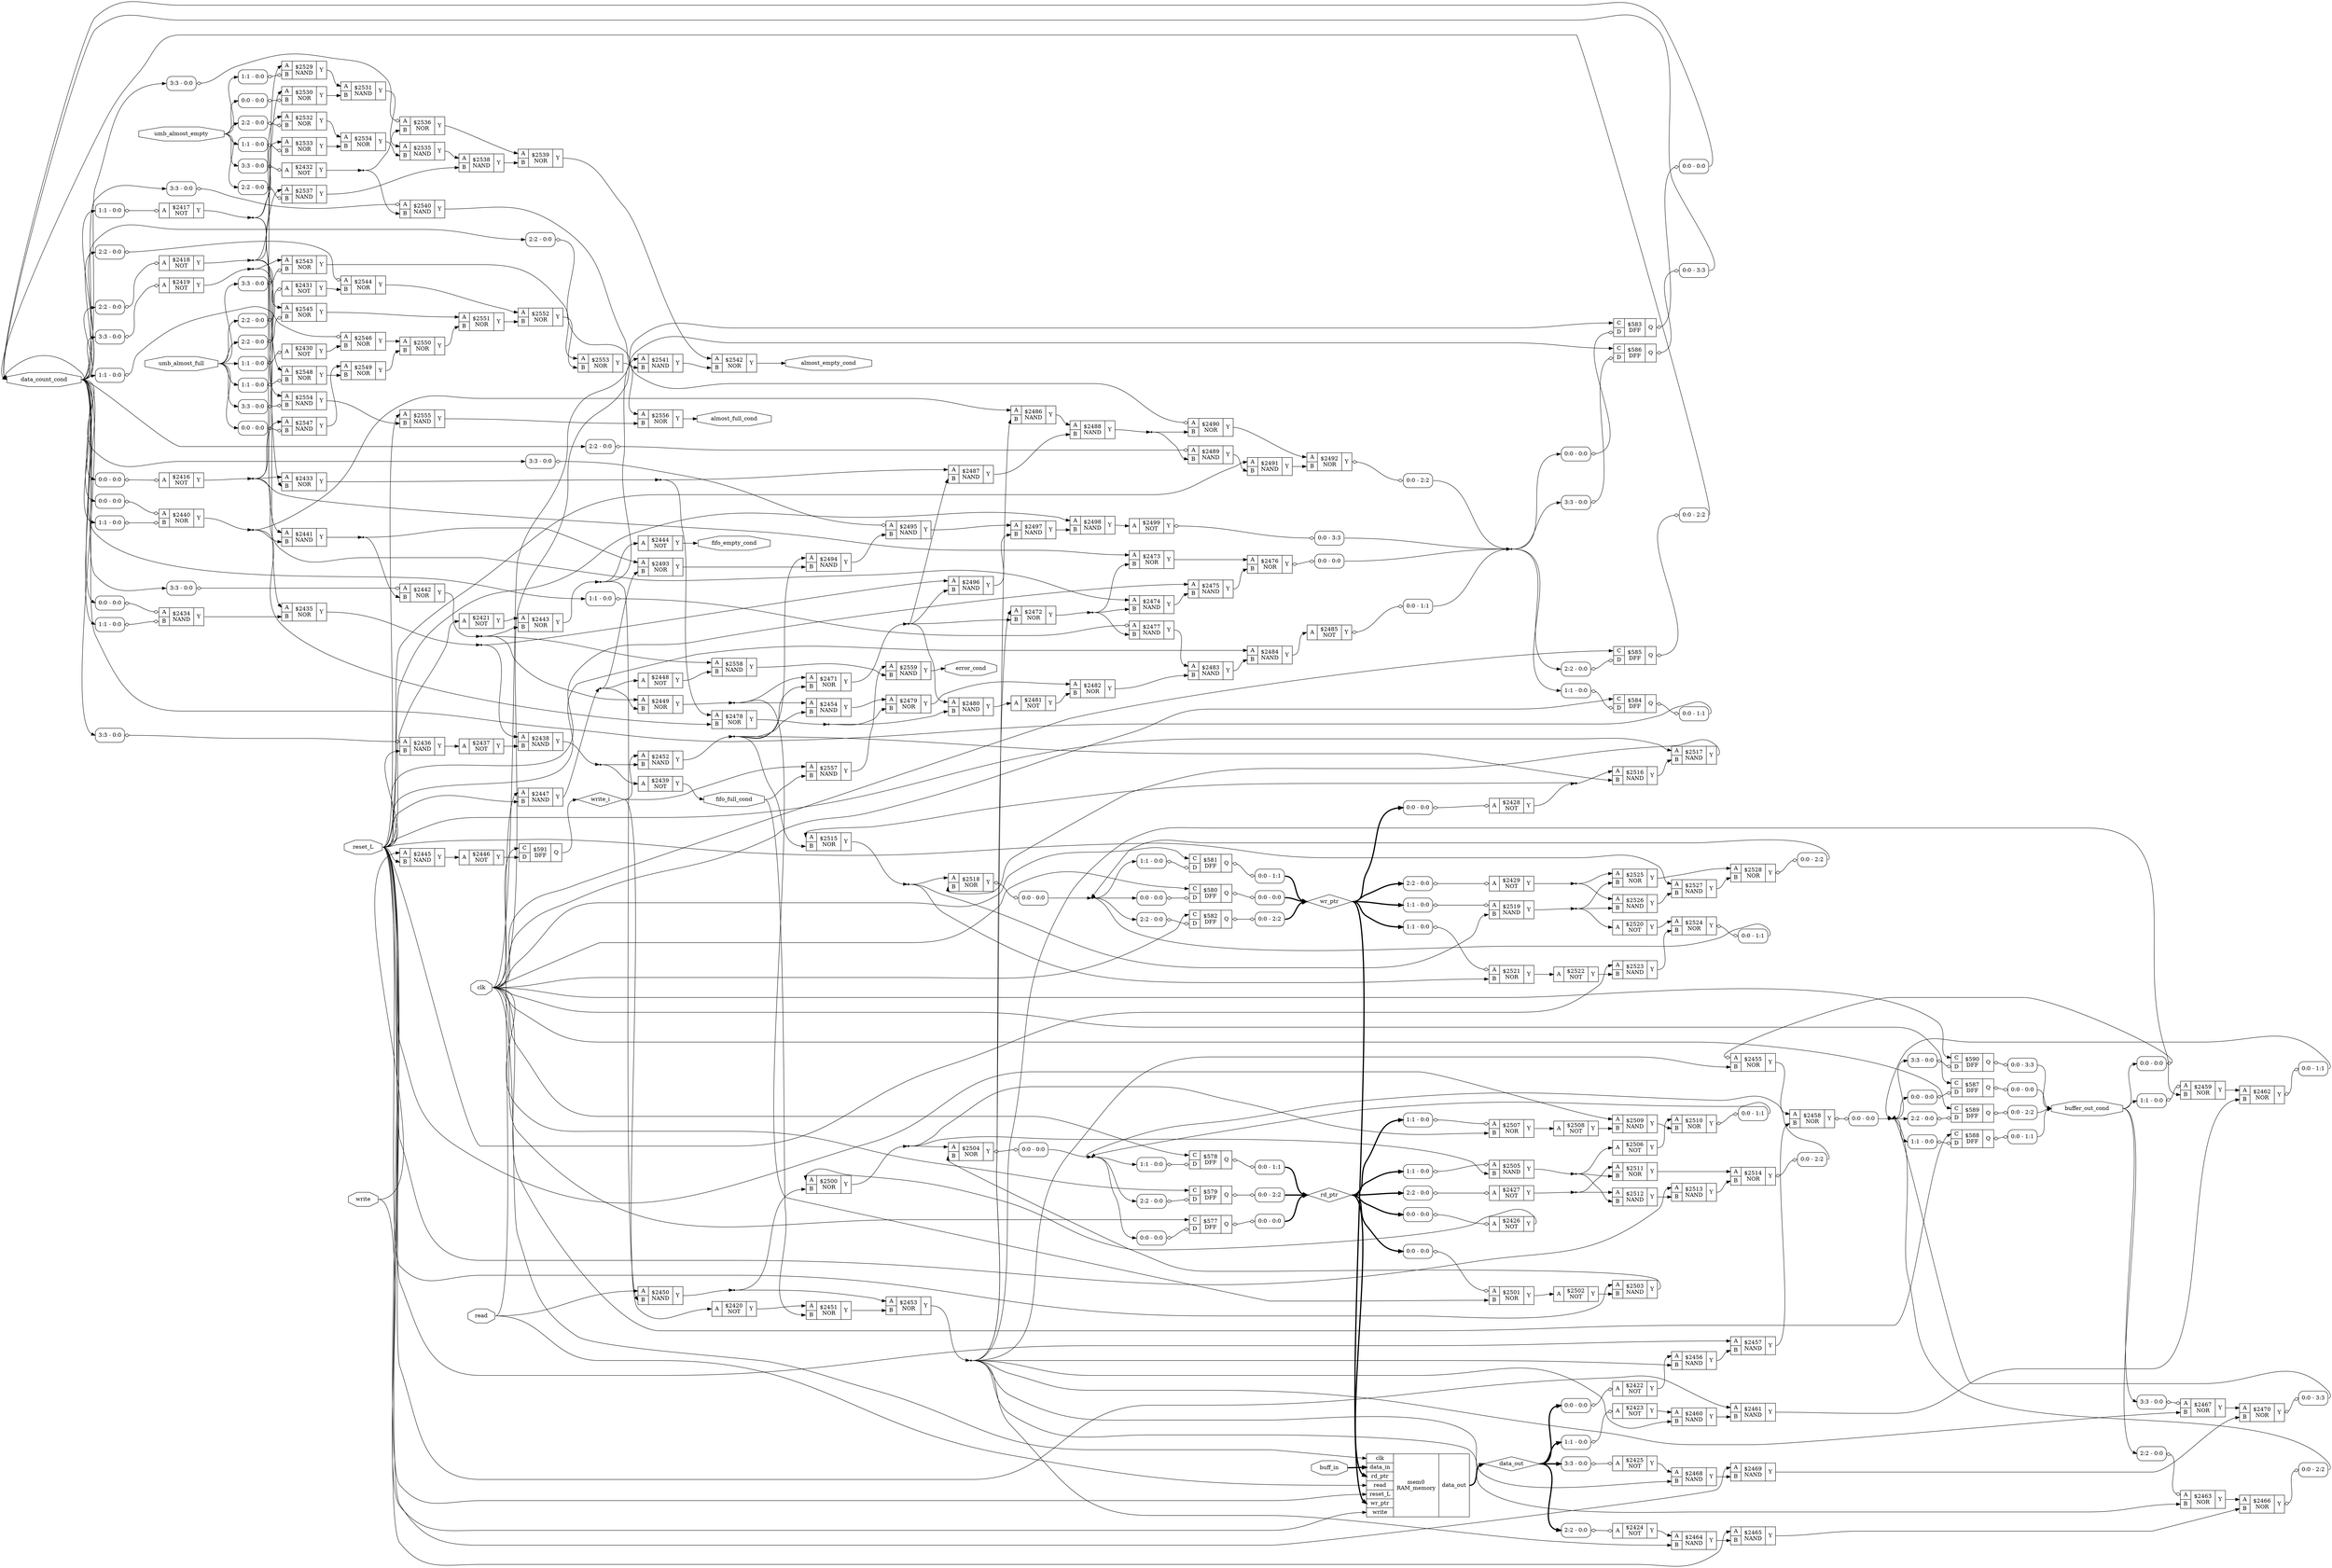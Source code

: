 digraph "fifo" {
rankdir="LR";
remincross=true;
n130 [ shape=octagon, label="almost_empty_cond", color="black", fontcolor="black" ];
n131 [ shape=octagon, label="almost_full_cond", color="black", fontcolor="black" ];
n132 [ shape=octagon, label="buff_in", color="black", fontcolor="black" ];
n133 [ shape=octagon, label="buffer_out_cond", color="black", fontcolor="black" ];
n134 [ shape=octagon, label="clk", color="black", fontcolor="black" ];
n135 [ shape=octagon, label="data_count_cond", color="black", fontcolor="black" ];
n136 [ shape=diamond, label="data_out", color="black", fontcolor="black" ];
n137 [ shape=octagon, label="error_cond", color="black", fontcolor="black" ];
n138 [ shape=octagon, label="fifo_empty_cond", color="black", fontcolor="black" ];
n139 [ shape=octagon, label="fifo_full_cond", color="black", fontcolor="black" ];
n140 [ shape=diamond, label="rd_ptr", color="black", fontcolor="black" ];
n141 [ shape=octagon, label="read", color="black", fontcolor="black" ];
n142 [ shape=octagon, label="reset_L", color="black", fontcolor="black" ];
n143 [ shape=octagon, label="umb_almost_empty", color="black", fontcolor="black" ];
n144 [ shape=octagon, label="umb_almost_full", color="black", fontcolor="black" ];
n145 [ shape=diamond, label="wr_ptr", color="black", fontcolor="black" ];
n146 [ shape=octagon, label="write", color="black", fontcolor="black" ];
n147 [ shape=diamond, label="write_i", color="black", fontcolor="black" ];
c150 [ shape=record, label="{{<p148> A}|$2416\nNOT|{<p149> Y}}" ];
x0 [ shape=record, style=rounded, label="<s0> 0:0 - 0:0 " ];
x0:e -> c150:p148:w [arrowhead=odiamond, arrowtail=odiamond, dir=both, color="black", label=""];
c151 [ shape=record, label="{{<p148> A}|$2417\nNOT|{<p149> Y}}" ];
x1 [ shape=record, style=rounded, label="<s0> 1:1 - 0:0 " ];
x1:e -> c151:p148:w [arrowhead=odiamond, arrowtail=odiamond, dir=both, color="black", label=""];
c152 [ shape=record, label="{{<p148> A}|$2418\nNOT|{<p149> Y}}" ];
x2 [ shape=record, style=rounded, label="<s0> 2:2 - 0:0 " ];
x2:e -> c152:p148:w [arrowhead=odiamond, arrowtail=odiamond, dir=both, color="black", label=""];
c153 [ shape=record, label="{{<p148> A}|$2419\nNOT|{<p149> Y}}" ];
x3 [ shape=record, style=rounded, label="<s0> 3:3 - 0:0 " ];
x3:e -> c153:p148:w [arrowhead=odiamond, arrowtail=odiamond, dir=both, color="black", label=""];
c154 [ shape=record, label="{{<p148> A}|$2420\nNOT|{<p149> Y}}" ];
c155 [ shape=record, label="{{<p148> A}|$2421\nNOT|{<p149> Y}}" ];
c156 [ shape=record, label="{{<p148> A}|$2422\nNOT|{<p149> Y}}" ];
x4 [ shape=record, style=rounded, label="<s0> 0:0 - 0:0 " ];
x4:e -> c156:p148:w [arrowhead=odiamond, arrowtail=odiamond, dir=both, color="black", label=""];
c157 [ shape=record, label="{{<p148> A}|$2423\nNOT|{<p149> Y}}" ];
x5 [ shape=record, style=rounded, label="<s0> 1:1 - 0:0 " ];
x5:e -> c157:p148:w [arrowhead=odiamond, arrowtail=odiamond, dir=both, color="black", label=""];
c158 [ shape=record, label="{{<p148> A}|$2424\nNOT|{<p149> Y}}" ];
x6 [ shape=record, style=rounded, label="<s0> 2:2 - 0:0 " ];
x6:e -> c158:p148:w [arrowhead=odiamond, arrowtail=odiamond, dir=both, color="black", label=""];
c159 [ shape=record, label="{{<p148> A}|$2425\nNOT|{<p149> Y}}" ];
x7 [ shape=record, style=rounded, label="<s0> 3:3 - 0:0 " ];
x7:e -> c159:p148:w [arrowhead=odiamond, arrowtail=odiamond, dir=both, color="black", label=""];
c160 [ shape=record, label="{{<p148> A}|$2426\nNOT|{<p149> Y}}" ];
x8 [ shape=record, style=rounded, label="<s0> 0:0 - 0:0 " ];
x8:e -> c160:p148:w [arrowhead=odiamond, arrowtail=odiamond, dir=both, color="black", label=""];
c161 [ shape=record, label="{{<p148> A}|$2427\nNOT|{<p149> Y}}" ];
x9 [ shape=record, style=rounded, label="<s0> 2:2 - 0:0 " ];
x9:e -> c161:p148:w [arrowhead=odiamond, arrowtail=odiamond, dir=both, color="black", label=""];
c162 [ shape=record, label="{{<p148> A}|$2428\nNOT|{<p149> Y}}" ];
x10 [ shape=record, style=rounded, label="<s0> 0:0 - 0:0 " ];
x10:e -> c162:p148:w [arrowhead=odiamond, arrowtail=odiamond, dir=both, color="black", label=""];
c163 [ shape=record, label="{{<p148> A}|$2429\nNOT|{<p149> Y}}" ];
x11 [ shape=record, style=rounded, label="<s0> 2:2 - 0:0 " ];
x11:e -> c163:p148:w [arrowhead=odiamond, arrowtail=odiamond, dir=both, color="black", label=""];
c164 [ shape=record, label="{{<p148> A}|$2430\nNOT|{<p149> Y}}" ];
x12 [ shape=record, style=rounded, label="<s0> 1:1 - 0:0 " ];
x12:e -> c164:p148:w [arrowhead=odiamond, arrowtail=odiamond, dir=both, color="black", label=""];
c165 [ shape=record, label="{{<p148> A}|$2431\nNOT|{<p149> Y}}" ];
x13 [ shape=record, style=rounded, label="<s0> 2:2 - 0:0 " ];
x13:e -> c165:p148:w [arrowhead=odiamond, arrowtail=odiamond, dir=both, color="black", label=""];
c166 [ shape=record, label="{{<p148> A}|$2432\nNOT|{<p149> Y}}" ];
x14 [ shape=record, style=rounded, label="<s0> 3:3 - 0:0 " ];
x14:e -> c166:p148:w [arrowhead=odiamond, arrowtail=odiamond, dir=both, color="black", label=""];
c168 [ shape=record, label="{{<p148> A|<p167> B}|$2433\nNOR|{<p149> Y}}" ];
c169 [ shape=record, label="{{<p148> A|<p167> B}|$2434\nNAND|{<p149> Y}}" ];
x15 [ shape=record, style=rounded, label="<s0> 0:0 - 0:0 " ];
x15:e -> c169:p148:w [arrowhead=odiamond, arrowtail=odiamond, dir=both, color="black", label=""];
x16 [ shape=record, style=rounded, label="<s0> 1:1 - 0:0 " ];
x16:e -> c169:p167:w [arrowhead=odiamond, arrowtail=odiamond, dir=both, color="black", label=""];
c170 [ shape=record, label="{{<p148> A|<p167> B}|$2435\nNOR|{<p149> Y}}" ];
c171 [ shape=record, label="{{<p148> A|<p167> B}|$2436\nNAND|{<p149> Y}}" ];
x17 [ shape=record, style=rounded, label="<s0> 3:3 - 0:0 " ];
x17:e -> c171:p148:w [arrowhead=odiamond, arrowtail=odiamond, dir=both, color="black", label=""];
c172 [ shape=record, label="{{<p148> A}|$2437\nNOT|{<p149> Y}}" ];
c173 [ shape=record, label="{{<p148> A|<p167> B}|$2438\nNAND|{<p149> Y}}" ];
c174 [ shape=record, label="{{<p148> A}|$2439\nNOT|{<p149> Y}}" ];
c175 [ shape=record, label="{{<p148> A|<p167> B}|$2440\nNOR|{<p149> Y}}" ];
x18 [ shape=record, style=rounded, label="<s0> 0:0 - 0:0 " ];
x18:e -> c175:p148:w [arrowhead=odiamond, arrowtail=odiamond, dir=both, color="black", label=""];
x19 [ shape=record, style=rounded, label="<s0> 1:1 - 0:0 " ];
x19:e -> c175:p167:w [arrowhead=odiamond, arrowtail=odiamond, dir=both, color="black", label=""];
c176 [ shape=record, label="{{<p148> A|<p167> B}|$2441\nNAND|{<p149> Y}}" ];
c177 [ shape=record, label="{{<p148> A|<p167> B}|$2442\nNOR|{<p149> Y}}" ];
x20 [ shape=record, style=rounded, label="<s0> 3:3 - 0:0 " ];
x20:e -> c177:p148:w [arrowhead=odiamond, arrowtail=odiamond, dir=both, color="black", label=""];
c178 [ shape=record, label="{{<p148> A|<p167> B}|$2443\nNOR|{<p149> Y}}" ];
c179 [ shape=record, label="{{<p148> A}|$2444\nNOT|{<p149> Y}}" ];
c180 [ shape=record, label="{{<p148> A|<p167> B}|$2445\nNAND|{<p149> Y}}" ];
c181 [ shape=record, label="{{<p148> A}|$2446\nNOT|{<p149> Y}}" ];
c182 [ shape=record, label="{{<p148> A|<p167> B}|$2447\nNAND|{<p149> Y}}" ];
c183 [ shape=record, label="{{<p148> A}|$2448\nNOT|{<p149> Y}}" ];
c184 [ shape=record, label="{{<p148> A|<p167> B}|$2449\nNOR|{<p149> Y}}" ];
c185 [ shape=record, label="{{<p148> A|<p167> B}|$2450\nNAND|{<p149> Y}}" ];
c186 [ shape=record, label="{{<p148> A|<p167> B}|$2451\nNOR|{<p149> Y}}" ];
c187 [ shape=record, label="{{<p148> A|<p167> B}|$2452\nNAND|{<p149> Y}}" ];
c188 [ shape=record, label="{{<p148> A|<p167> B}|$2453\nNOR|{<p149> Y}}" ];
c189 [ shape=record, label="{{<p148> A|<p167> B}|$2454\nNAND|{<p149> Y}}" ];
c190 [ shape=record, label="{{<p148> A|<p167> B}|$2455\nNOR|{<p149> Y}}" ];
x21 [ shape=record, style=rounded, label="<s0> 0:0 - 0:0 " ];
x21:e -> c190:p148:w [arrowhead=odiamond, arrowtail=odiamond, dir=both, color="black", label=""];
c191 [ shape=record, label="{{<p148> A|<p167> B}|$2456\nNAND|{<p149> Y}}" ];
c192 [ shape=record, label="{{<p148> A|<p167> B}|$2457\nNAND|{<p149> Y}}" ];
c193 [ shape=record, label="{{<p148> A|<p167> B}|$2458\nNOR|{<p149> Y}}" ];
x22 [ shape=record, style=rounded, label="<s0> 0:0 - 0:0 " ];
c193:p149:e -> x22:w [arrowhead=odiamond, arrowtail=odiamond, dir=both, color="black", label=""];
c194 [ shape=record, label="{{<p148> A|<p167> B}|$2459\nNOR|{<p149> Y}}" ];
x23 [ shape=record, style=rounded, label="<s0> 1:1 - 0:0 " ];
x23:e -> c194:p148:w [arrowhead=odiamond, arrowtail=odiamond, dir=both, color="black", label=""];
c195 [ shape=record, label="{{<p148> A|<p167> B}|$2460\nNAND|{<p149> Y}}" ];
c196 [ shape=record, label="{{<p148> A|<p167> B}|$2461\nNAND|{<p149> Y}}" ];
c197 [ shape=record, label="{{<p148> A|<p167> B}|$2462\nNOR|{<p149> Y}}" ];
x24 [ shape=record, style=rounded, label="<s0> 0:0 - 1:1 " ];
c197:p149:e -> x24:w [arrowhead=odiamond, arrowtail=odiamond, dir=both, color="black", label=""];
c198 [ shape=record, label="{{<p148> A|<p167> B}|$2463\nNOR|{<p149> Y}}" ];
x25 [ shape=record, style=rounded, label="<s0> 2:2 - 0:0 " ];
x25:e -> c198:p148:w [arrowhead=odiamond, arrowtail=odiamond, dir=both, color="black", label=""];
c199 [ shape=record, label="{{<p148> A|<p167> B}|$2464\nNAND|{<p149> Y}}" ];
c200 [ shape=record, label="{{<p148> A|<p167> B}|$2465\nNAND|{<p149> Y}}" ];
c201 [ shape=record, label="{{<p148> A|<p167> B}|$2466\nNOR|{<p149> Y}}" ];
x26 [ shape=record, style=rounded, label="<s0> 0:0 - 2:2 " ];
c201:p149:e -> x26:w [arrowhead=odiamond, arrowtail=odiamond, dir=both, color="black", label=""];
c202 [ shape=record, label="{{<p148> A|<p167> B}|$2467\nNOR|{<p149> Y}}" ];
x27 [ shape=record, style=rounded, label="<s0> 3:3 - 0:0 " ];
x27:e -> c202:p148:w [arrowhead=odiamond, arrowtail=odiamond, dir=both, color="black", label=""];
c203 [ shape=record, label="{{<p148> A|<p167> B}|$2468\nNAND|{<p149> Y}}" ];
c204 [ shape=record, label="{{<p148> A|<p167> B}|$2469\nNAND|{<p149> Y}}" ];
c205 [ shape=record, label="{{<p148> A|<p167> B}|$2470\nNOR|{<p149> Y}}" ];
x28 [ shape=record, style=rounded, label="<s0> 0:0 - 3:3 " ];
c205:p149:e -> x28:w [arrowhead=odiamond, arrowtail=odiamond, dir=both, color="black", label=""];
c206 [ shape=record, label="{{<p148> A|<p167> B}|$2471\nNOR|{<p149> Y}}" ];
c207 [ shape=record, label="{{<p148> A|<p167> B}|$2472\nNOR|{<p149> Y}}" ];
c208 [ shape=record, label="{{<p148> A|<p167> B}|$2473\nNOR|{<p149> Y}}" ];
c209 [ shape=record, label="{{<p148> A|<p167> B}|$2474\nNAND|{<p149> Y}}" ];
c210 [ shape=record, label="{{<p148> A|<p167> B}|$2475\nNAND|{<p149> Y}}" ];
c211 [ shape=record, label="{{<p148> A|<p167> B}|$2476\nNOR|{<p149> Y}}" ];
x29 [ shape=record, style=rounded, label="<s0> 0:0 - 0:0 " ];
c211:p149:e -> x29:w [arrowhead=odiamond, arrowtail=odiamond, dir=both, color="black", label=""];
c212 [ shape=record, label="{{<p148> A|<p167> B}|$2477\nNAND|{<p149> Y}}" ];
x30 [ shape=record, style=rounded, label="<s0> 1:1 - 0:0 " ];
x30:e -> c212:p148:w [arrowhead=odiamond, arrowtail=odiamond, dir=both, color="black", label=""];
c213 [ shape=record, label="{{<p148> A|<p167> B}|$2478\nNOR|{<p149> Y}}" ];
c214 [ shape=record, label="{{<p148> A|<p167> B}|$2479\nNOR|{<p149> Y}}" ];
c215 [ shape=record, label="{{<p148> A|<p167> B}|$2480\nNAND|{<p149> Y}}" ];
c216 [ shape=record, label="{{<p148> A}|$2481\nNOT|{<p149> Y}}" ];
c217 [ shape=record, label="{{<p148> A|<p167> B}|$2482\nNOR|{<p149> Y}}" ];
c218 [ shape=record, label="{{<p148> A|<p167> B}|$2483\nNAND|{<p149> Y}}" ];
c219 [ shape=record, label="{{<p148> A|<p167> B}|$2484\nNAND|{<p149> Y}}" ];
c220 [ shape=record, label="{{<p148> A}|$2485\nNOT|{<p149> Y}}" ];
x31 [ shape=record, style=rounded, label="<s0> 0:0 - 1:1 " ];
c220:p149:e -> x31:w [arrowhead=odiamond, arrowtail=odiamond, dir=both, color="black", label=""];
c221 [ shape=record, label="{{<p148> A|<p167> B}|$2486\nNAND|{<p149> Y}}" ];
c222 [ shape=record, label="{{<p148> A|<p167> B}|$2487\nNAND|{<p149> Y}}" ];
c223 [ shape=record, label="{{<p148> A|<p167> B}|$2488\nNAND|{<p149> Y}}" ];
c224 [ shape=record, label="{{<p148> A|<p167> B}|$2489\nNAND|{<p149> Y}}" ];
x32 [ shape=record, style=rounded, label="<s0> 2:2 - 0:0 " ];
x32:e -> c224:p148:w [arrowhead=odiamond, arrowtail=odiamond, dir=both, color="black", label=""];
c225 [ shape=record, label="{{<p148> A|<p167> B}|$2490\nNOR|{<p149> Y}}" ];
x33 [ shape=record, style=rounded, label="<s0> 2:2 - 0:0 " ];
x33:e -> c225:p148:w [arrowhead=odiamond, arrowtail=odiamond, dir=both, color="black", label=""];
c226 [ shape=record, label="{{<p148> A|<p167> B}|$2491\nNAND|{<p149> Y}}" ];
c227 [ shape=record, label="{{<p148> A|<p167> B}|$2492\nNOR|{<p149> Y}}" ];
x34 [ shape=record, style=rounded, label="<s0> 0:0 - 2:2 " ];
c227:p149:e -> x34:w [arrowhead=odiamond, arrowtail=odiamond, dir=both, color="black", label=""];
c228 [ shape=record, label="{{<p148> A|<p167> B}|$2493\nNOR|{<p149> Y}}" ];
c229 [ shape=record, label="{{<p148> A|<p167> B}|$2494\nNAND|{<p149> Y}}" ];
c230 [ shape=record, label="{{<p148> A|<p167> B}|$2495\nNAND|{<p149> Y}}" ];
x35 [ shape=record, style=rounded, label="<s0> 3:3 - 0:0 " ];
x35:e -> c230:p148:w [arrowhead=odiamond, arrowtail=odiamond, dir=both, color="black", label=""];
c231 [ shape=record, label="{{<p148> A|<p167> B}|$2496\nNAND|{<p149> Y}}" ];
c232 [ shape=record, label="{{<p148> A|<p167> B}|$2497\nNAND|{<p149> Y}}" ];
c233 [ shape=record, label="{{<p148> A|<p167> B}|$2498\nNAND|{<p149> Y}}" ];
c234 [ shape=record, label="{{<p148> A}|$2499\nNOT|{<p149> Y}}" ];
x36 [ shape=record, style=rounded, label="<s0> 0:0 - 3:3 " ];
c234:p149:e -> x36:w [arrowhead=odiamond, arrowtail=odiamond, dir=both, color="black", label=""];
c235 [ shape=record, label="{{<p148> A|<p167> B}|$2500\nNOR|{<p149> Y}}" ];
c236 [ shape=record, label="{{<p148> A|<p167> B}|$2501\nNOR|{<p149> Y}}" ];
x37 [ shape=record, style=rounded, label="<s0> 0:0 - 0:0 " ];
x37:e -> c236:p148:w [arrowhead=odiamond, arrowtail=odiamond, dir=both, color="black", label=""];
c237 [ shape=record, label="{{<p148> A}|$2502\nNOT|{<p149> Y}}" ];
c238 [ shape=record, label="{{<p148> A|<p167> B}|$2503\nNAND|{<p149> Y}}" ];
c239 [ shape=record, label="{{<p148> A|<p167> B}|$2504\nNOR|{<p149> Y}}" ];
x38 [ shape=record, style=rounded, label="<s0> 0:0 - 0:0 " ];
c239:p149:e -> x38:w [arrowhead=odiamond, arrowtail=odiamond, dir=both, color="black", label=""];
c240 [ shape=record, label="{{<p148> A|<p167> B}|$2505\nNAND|{<p149> Y}}" ];
x39 [ shape=record, style=rounded, label="<s0> 1:1 - 0:0 " ];
x39:e -> c240:p148:w [arrowhead=odiamond, arrowtail=odiamond, dir=both, color="black", label=""];
c241 [ shape=record, label="{{<p148> A}|$2506\nNOT|{<p149> Y}}" ];
c242 [ shape=record, label="{{<p148> A|<p167> B}|$2507\nNOR|{<p149> Y}}" ];
x40 [ shape=record, style=rounded, label="<s0> 1:1 - 0:0 " ];
x40:e -> c242:p148:w [arrowhead=odiamond, arrowtail=odiamond, dir=both, color="black", label=""];
c243 [ shape=record, label="{{<p148> A}|$2508\nNOT|{<p149> Y}}" ];
c244 [ shape=record, label="{{<p148> A|<p167> B}|$2509\nNAND|{<p149> Y}}" ];
c245 [ shape=record, label="{{<p148> A|<p167> B}|$2510\nNOR|{<p149> Y}}" ];
x41 [ shape=record, style=rounded, label="<s0> 0:0 - 1:1 " ];
c245:p149:e -> x41:w [arrowhead=odiamond, arrowtail=odiamond, dir=both, color="black", label=""];
c246 [ shape=record, label="{{<p148> A|<p167> B}|$2511\nNOR|{<p149> Y}}" ];
c247 [ shape=record, label="{{<p148> A|<p167> B}|$2512\nNAND|{<p149> Y}}" ];
c248 [ shape=record, label="{{<p148> A|<p167> B}|$2513\nNAND|{<p149> Y}}" ];
c249 [ shape=record, label="{{<p148> A|<p167> B}|$2514\nNOR|{<p149> Y}}" ];
x42 [ shape=record, style=rounded, label="<s0> 0:0 - 2:2 " ];
c249:p149:e -> x42:w [arrowhead=odiamond, arrowtail=odiamond, dir=both, color="black", label=""];
c250 [ shape=record, label="{{<p148> A|<p167> B}|$2515\nNOR|{<p149> Y}}" ];
c251 [ shape=record, label="{{<p148> A|<p167> B}|$2516\nNAND|{<p149> Y}}" ];
c252 [ shape=record, label="{{<p148> A|<p167> B}|$2517\nNAND|{<p149> Y}}" ];
c253 [ shape=record, label="{{<p148> A|<p167> B}|$2518\nNOR|{<p149> Y}}" ];
x43 [ shape=record, style=rounded, label="<s0> 0:0 - 0:0 " ];
c253:p149:e -> x43:w [arrowhead=odiamond, arrowtail=odiamond, dir=both, color="black", label=""];
c254 [ shape=record, label="{{<p148> A|<p167> B}|$2519\nNAND|{<p149> Y}}" ];
x44 [ shape=record, style=rounded, label="<s0> 1:1 - 0:0 " ];
x44:e -> c254:p148:w [arrowhead=odiamond, arrowtail=odiamond, dir=both, color="black", label=""];
c255 [ shape=record, label="{{<p148> A}|$2520\nNOT|{<p149> Y}}" ];
c256 [ shape=record, label="{{<p148> A|<p167> B}|$2521\nNOR|{<p149> Y}}" ];
x45 [ shape=record, style=rounded, label="<s0> 1:1 - 0:0 " ];
x45:e -> c256:p148:w [arrowhead=odiamond, arrowtail=odiamond, dir=both, color="black", label=""];
c257 [ shape=record, label="{{<p148> A}|$2522\nNOT|{<p149> Y}}" ];
c258 [ shape=record, label="{{<p148> A|<p167> B}|$2523\nNAND|{<p149> Y}}" ];
c259 [ shape=record, label="{{<p148> A|<p167> B}|$2524\nNOR|{<p149> Y}}" ];
x46 [ shape=record, style=rounded, label="<s0> 0:0 - 1:1 " ];
c259:p149:e -> x46:w [arrowhead=odiamond, arrowtail=odiamond, dir=both, color="black", label=""];
c260 [ shape=record, label="{{<p148> A|<p167> B}|$2525\nNOR|{<p149> Y}}" ];
c261 [ shape=record, label="{{<p148> A|<p167> B}|$2526\nNAND|{<p149> Y}}" ];
c262 [ shape=record, label="{{<p148> A|<p167> B}|$2527\nNAND|{<p149> Y}}" ];
c263 [ shape=record, label="{{<p148> A|<p167> B}|$2528\nNOR|{<p149> Y}}" ];
x47 [ shape=record, style=rounded, label="<s0> 0:0 - 2:2 " ];
c263:p149:e -> x47:w [arrowhead=odiamond, arrowtail=odiamond, dir=both, color="black", label=""];
c264 [ shape=record, label="{{<p148> A|<p167> B}|$2529\nNAND|{<p149> Y}}" ];
x48 [ shape=record, style=rounded, label="<s0> 1:1 - 0:0 " ];
x48:e -> c264:p167:w [arrowhead=odiamond, arrowtail=odiamond, dir=both, color="black", label=""];
c265 [ shape=record, label="{{<p148> A|<p167> B}|$2530\nNOR|{<p149> Y}}" ];
x49 [ shape=record, style=rounded, label="<s0> 0:0 - 0:0 " ];
x49:e -> c265:p167:w [arrowhead=odiamond, arrowtail=odiamond, dir=both, color="black", label=""];
c266 [ shape=record, label="{{<p148> A|<p167> B}|$2531\nNAND|{<p149> Y}}" ];
c267 [ shape=record, label="{{<p148> A|<p167> B}|$2532\nNOR|{<p149> Y}}" ];
x50 [ shape=record, style=rounded, label="<s0> 2:2 - 0:0 " ];
x50:e -> c267:p167:w [arrowhead=odiamond, arrowtail=odiamond, dir=both, color="black", label=""];
c268 [ shape=record, label="{{<p148> A|<p167> B}|$2533\nNOR|{<p149> Y}}" ];
x51 [ shape=record, style=rounded, label="<s0> 1:1 - 0:0 " ];
x51:e -> c268:p167:w [arrowhead=odiamond, arrowtail=odiamond, dir=both, color="black", label=""];
c269 [ shape=record, label="{{<p148> A|<p167> B}|$2534\nNOR|{<p149> Y}}" ];
c270 [ shape=record, label="{{<p148> A|<p167> B}|$2535\nNAND|{<p149> Y}}" ];
c271 [ shape=record, label="{{<p148> A|<p167> B}|$2536\nNOR|{<p149> Y}}" ];
x52 [ shape=record, style=rounded, label="<s0> 3:3 - 0:0 " ];
x52:e -> c271:p148:w [arrowhead=odiamond, arrowtail=odiamond, dir=both, color="black", label=""];
c272 [ shape=record, label="{{<p148> A|<p167> B}|$2537\nNAND|{<p149> Y}}" ];
x53 [ shape=record, style=rounded, label="<s0> 2:2 - 0:0 " ];
x53:e -> c272:p167:w [arrowhead=odiamond, arrowtail=odiamond, dir=both, color="black", label=""];
c273 [ shape=record, label="{{<p148> A|<p167> B}|$2538\nNAND|{<p149> Y}}" ];
c274 [ shape=record, label="{{<p148> A|<p167> B}|$2539\nNOR|{<p149> Y}}" ];
c275 [ shape=record, label="{{<p148> A|<p167> B}|$2540\nNAND|{<p149> Y}}" ];
x54 [ shape=record, style=rounded, label="<s0> 3:3 - 0:0 " ];
x54:e -> c275:p148:w [arrowhead=odiamond, arrowtail=odiamond, dir=both, color="black", label=""];
c276 [ shape=record, label="{{<p148> A|<p167> B}|$2541\nNAND|{<p149> Y}}" ];
c277 [ shape=record, label="{{<p148> A|<p167> B}|$2542\nNOR|{<p149> Y}}" ];
c278 [ shape=record, label="{{<p148> A|<p167> B}|$2543\nNOR|{<p149> Y}}" ];
x55 [ shape=record, style=rounded, label="<s0> 3:3 - 0:0 " ];
x55:e -> c278:p167:w [arrowhead=odiamond, arrowtail=odiamond, dir=both, color="black", label=""];
c279 [ shape=record, label="{{<p148> A|<p167> B}|$2544\nNOR|{<p149> Y}}" ];
x56 [ shape=record, style=rounded, label="<s0> 2:2 - 0:0 " ];
x56:e -> c279:p148:w [arrowhead=odiamond, arrowtail=odiamond, dir=both, color="black", label=""];
c280 [ shape=record, label="{{<p148> A|<p167> B}|$2545\nNOR|{<p149> Y}}" ];
x57 [ shape=record, style=rounded, label="<s0> 2:2 - 0:0 " ];
x57:e -> c280:p167:w [arrowhead=odiamond, arrowtail=odiamond, dir=both, color="black", label=""];
c281 [ shape=record, label="{{<p148> A|<p167> B}|$2546\nNOR|{<p149> Y}}" ];
x58 [ shape=record, style=rounded, label="<s0> 1:1 - 0:0 " ];
x58:e -> c281:p148:w [arrowhead=odiamond, arrowtail=odiamond, dir=both, color="black", label=""];
c282 [ shape=record, label="{{<p148> A|<p167> B}|$2547\nNAND|{<p149> Y}}" ];
x59 [ shape=record, style=rounded, label="<s0> 0:0 - 0:0 " ];
x59:e -> c282:p167:w [arrowhead=odiamond, arrowtail=odiamond, dir=both, color="black", label=""];
c283 [ shape=record, label="{{<p148> A|<p167> B}|$2548\nNOR|{<p149> Y}}" ];
x60 [ shape=record, style=rounded, label="<s0> 1:1 - 0:0 " ];
x60:e -> c283:p167:w [arrowhead=odiamond, arrowtail=odiamond, dir=both, color="black", label=""];
c284 [ shape=record, label="{{<p148> A|<p167> B}|$2549\nNOR|{<p149> Y}}" ];
c285 [ shape=record, label="{{<p148> A|<p167> B}|$2550\nNOR|{<p149> Y}}" ];
c286 [ shape=record, label="{{<p148> A|<p167> B}|$2551\nNOR|{<p149> Y}}" ];
c287 [ shape=record, label="{{<p148> A|<p167> B}|$2552\nNOR|{<p149> Y}}" ];
c288 [ shape=record, label="{{<p148> A|<p167> B}|$2553\nNOR|{<p149> Y}}" ];
c289 [ shape=record, label="{{<p148> A|<p167> B}|$2554\nNAND|{<p149> Y}}" ];
x61 [ shape=record, style=rounded, label="<s0> 3:3 - 0:0 " ];
x61:e -> c289:p167:w [arrowhead=odiamond, arrowtail=odiamond, dir=both, color="black", label=""];
c290 [ shape=record, label="{{<p148> A|<p167> B}|$2555\nNAND|{<p149> Y}}" ];
c291 [ shape=record, label="{{<p148> A|<p167> B}|$2556\nNOR|{<p149> Y}}" ];
c292 [ shape=record, label="{{<p148> A|<p167> B}|$2557\nNAND|{<p149> Y}}" ];
c293 [ shape=record, label="{{<p148> A|<p167> B}|$2558\nNAND|{<p149> Y}}" ];
c294 [ shape=record, label="{{<p148> A|<p167> B}|$2559\nNAND|{<p149> Y}}" ];
c298 [ shape=record, label="{{<p295> C|<p296> D}|$577\nDFF|{<p297> Q}}" ];
x62 [ shape=record, style=rounded, label="<s0> 0:0 - 0:0 " ];
x62:e -> c298:p296:w [arrowhead=odiamond, arrowtail=odiamond, dir=both, color="black", label=""];
x63 [ shape=record, style=rounded, label="<s0> 0:0 - 0:0 " ];
c298:p297:e -> x63:w [arrowhead=odiamond, arrowtail=odiamond, dir=both, color="black", label=""];
c299 [ shape=record, label="{{<p295> C|<p296> D}|$578\nDFF|{<p297> Q}}" ];
x64 [ shape=record, style=rounded, label="<s0> 1:1 - 0:0 " ];
x64:e -> c299:p296:w [arrowhead=odiamond, arrowtail=odiamond, dir=both, color="black", label=""];
x65 [ shape=record, style=rounded, label="<s0> 0:0 - 1:1 " ];
c299:p297:e -> x65:w [arrowhead=odiamond, arrowtail=odiamond, dir=both, color="black", label=""];
c300 [ shape=record, label="{{<p295> C|<p296> D}|$579\nDFF|{<p297> Q}}" ];
x66 [ shape=record, style=rounded, label="<s0> 2:2 - 0:0 " ];
x66:e -> c300:p296:w [arrowhead=odiamond, arrowtail=odiamond, dir=both, color="black", label=""];
x67 [ shape=record, style=rounded, label="<s0> 0:0 - 2:2 " ];
c300:p297:e -> x67:w [arrowhead=odiamond, arrowtail=odiamond, dir=both, color="black", label=""];
c301 [ shape=record, label="{{<p295> C|<p296> D}|$580\nDFF|{<p297> Q}}" ];
x68 [ shape=record, style=rounded, label="<s0> 0:0 - 0:0 " ];
x68:e -> c301:p296:w [arrowhead=odiamond, arrowtail=odiamond, dir=both, color="black", label=""];
x69 [ shape=record, style=rounded, label="<s0> 0:0 - 0:0 " ];
c301:p297:e -> x69:w [arrowhead=odiamond, arrowtail=odiamond, dir=both, color="black", label=""];
c302 [ shape=record, label="{{<p295> C|<p296> D}|$581\nDFF|{<p297> Q}}" ];
x70 [ shape=record, style=rounded, label="<s0> 1:1 - 0:0 " ];
x70:e -> c302:p296:w [arrowhead=odiamond, arrowtail=odiamond, dir=both, color="black", label=""];
x71 [ shape=record, style=rounded, label="<s0> 0:0 - 1:1 " ];
c302:p297:e -> x71:w [arrowhead=odiamond, arrowtail=odiamond, dir=both, color="black", label=""];
c303 [ shape=record, label="{{<p295> C|<p296> D}|$582\nDFF|{<p297> Q}}" ];
x72 [ shape=record, style=rounded, label="<s0> 2:2 - 0:0 " ];
x72:e -> c303:p296:w [arrowhead=odiamond, arrowtail=odiamond, dir=both, color="black", label=""];
x73 [ shape=record, style=rounded, label="<s0> 0:0 - 2:2 " ];
c303:p297:e -> x73:w [arrowhead=odiamond, arrowtail=odiamond, dir=both, color="black", label=""];
c304 [ shape=record, label="{{<p295> C|<p296> D}|$583\nDFF|{<p297> Q}}" ];
x74 [ shape=record, style=rounded, label="<s0> 0:0 - 0:0 " ];
x74:e -> c304:p296:w [arrowhead=odiamond, arrowtail=odiamond, dir=both, color="black", label=""];
x75 [ shape=record, style=rounded, label="<s0> 0:0 - 0:0 " ];
c304:p297:e -> x75:w [arrowhead=odiamond, arrowtail=odiamond, dir=both, color="black", label=""];
c305 [ shape=record, label="{{<p295> C|<p296> D}|$584\nDFF|{<p297> Q}}" ];
x76 [ shape=record, style=rounded, label="<s0> 1:1 - 0:0 " ];
x76:e -> c305:p296:w [arrowhead=odiamond, arrowtail=odiamond, dir=both, color="black", label=""];
x77 [ shape=record, style=rounded, label="<s0> 0:0 - 1:1 " ];
c305:p297:e -> x77:w [arrowhead=odiamond, arrowtail=odiamond, dir=both, color="black", label=""];
c306 [ shape=record, label="{{<p295> C|<p296> D}|$585\nDFF|{<p297> Q}}" ];
x78 [ shape=record, style=rounded, label="<s0> 2:2 - 0:0 " ];
x78:e -> c306:p296:w [arrowhead=odiamond, arrowtail=odiamond, dir=both, color="black", label=""];
x79 [ shape=record, style=rounded, label="<s0> 0:0 - 2:2 " ];
c306:p297:e -> x79:w [arrowhead=odiamond, arrowtail=odiamond, dir=both, color="black", label=""];
c307 [ shape=record, label="{{<p295> C|<p296> D}|$586\nDFF|{<p297> Q}}" ];
x80 [ shape=record, style=rounded, label="<s0> 3:3 - 0:0 " ];
x80:e -> c307:p296:w [arrowhead=odiamond, arrowtail=odiamond, dir=both, color="black", label=""];
x81 [ shape=record, style=rounded, label="<s0> 0:0 - 3:3 " ];
c307:p297:e -> x81:w [arrowhead=odiamond, arrowtail=odiamond, dir=both, color="black", label=""];
c308 [ shape=record, label="{{<p295> C|<p296> D}|$587\nDFF|{<p297> Q}}" ];
x82 [ shape=record, style=rounded, label="<s0> 0:0 - 0:0 " ];
x82:e -> c308:p296:w [arrowhead=odiamond, arrowtail=odiamond, dir=both, color="black", label=""];
x83 [ shape=record, style=rounded, label="<s0> 0:0 - 0:0 " ];
c308:p297:e -> x83:w [arrowhead=odiamond, arrowtail=odiamond, dir=both, color="black", label=""];
c309 [ shape=record, label="{{<p295> C|<p296> D}|$588\nDFF|{<p297> Q}}" ];
x84 [ shape=record, style=rounded, label="<s0> 1:1 - 0:0 " ];
x84:e -> c309:p296:w [arrowhead=odiamond, arrowtail=odiamond, dir=both, color="black", label=""];
x85 [ shape=record, style=rounded, label="<s0> 0:0 - 1:1 " ];
c309:p297:e -> x85:w [arrowhead=odiamond, arrowtail=odiamond, dir=both, color="black", label=""];
c310 [ shape=record, label="{{<p295> C|<p296> D}|$589\nDFF|{<p297> Q}}" ];
x86 [ shape=record, style=rounded, label="<s0> 2:2 - 0:0 " ];
x86:e -> c310:p296:w [arrowhead=odiamond, arrowtail=odiamond, dir=both, color="black", label=""];
x87 [ shape=record, style=rounded, label="<s0> 0:0 - 2:2 " ];
c310:p297:e -> x87:w [arrowhead=odiamond, arrowtail=odiamond, dir=both, color="black", label=""];
c311 [ shape=record, label="{{<p295> C|<p296> D}|$590\nDFF|{<p297> Q}}" ];
x88 [ shape=record, style=rounded, label="<s0> 3:3 - 0:0 " ];
x88:e -> c311:p296:w [arrowhead=odiamond, arrowtail=odiamond, dir=both, color="black", label=""];
x89 [ shape=record, style=rounded, label="<s0> 0:0 - 3:3 " ];
c311:p297:e -> x89:w [arrowhead=odiamond, arrowtail=odiamond, dir=both, color="black", label=""];
c312 [ shape=record, label="{{<p295> C|<p296> D}|$591\nDFF|{<p297> Q}}" ];
c314 [ shape=record, label="{{<p134> clk|<p313> data_in|<p140> rd_ptr|<p141> read|<p142> reset_L|<p145> wr_ptr|<p146> write}|mem0\nRAM_memory|{<p136> data_out}}" ];
n1 [ shape=point ];
x22:s0:e -> n1:w [color="black", label=""];
x24:s0:e -> n1:w [color="black", label=""];
x26:s0:e -> n1:w [color="black", label=""];
x28:s0:e -> n1:w [color="black", label=""];
n1:e -> x82:s0:w [color="black", label=""];
n1:e -> x84:s0:w [color="black", label=""];
n1:e -> x86:s0:w [color="black", label=""];
n1:e -> x88:s0:w [color="black", label=""];
n10 [ shape=point ];
c206:p149:e -> n10:w [color="black", label=""];
n10:e -> c207:p167:w [color="black", label=""];
n10:e -> c215:p148:w [color="black", label=""];
n10:e -> c222:p167:w [color="black", label=""];
n10:e -> c231:p167:w [color="black", label=""];
c164:p149:e -> c281:p167:w [color="black", label=""];
c165:p149:e -> c279:p167:w [color="black", label=""];
n102 [ shape=point ];
c166:p149:e -> n102:w [color="black", label=""];
n102:e -> c271:p167:w [color="black", label=""];
n102:e -> c275:p167:w [color="black", label=""];
n103 [ shape=point ];
c168:p149:e -> n103:w [color="black", label=""];
n103:e -> c213:p148:w [color="black", label=""];
n103:e -> c222:p148:w [color="black", label=""];
c169:p149:e -> c170:p167:w [color="black", label=""];
n105 [ shape=point ];
c170:p149:e -> n105:w [color="black", label=""];
n105:e -> c173:p148:w [color="black", label=""];
n105:e -> c231:p148:w [color="black", label=""];
c171:p149:e -> c172:p148:w [color="black", label=""];
c172:p149:e -> c173:p167:w [color="black", label=""];
n108 [ shape=point ];
c173:p149:e -> n108:w [color="black", label=""];
n108:e -> c174:p148:w [color="black", label=""];
n108:e -> c187:p167:w [color="black", label=""];
n109 [ shape=point ];
c175:p149:e -> n109:w [color="black", label=""];
n109:e -> c176:p167:w [color="black", label=""];
n109:e -> c213:p167:w [color="black", label=""];
n109:e -> c221:p148:w [color="black", label=""];
n11 [ shape=point ];
c207:p149:e -> n11:w [color="black", label=""];
n11:e -> c208:p167:w [color="black", label=""];
n11:e -> c209:p167:w [color="black", label=""];
n11:e -> c212:p167:w [color="black", label=""];
n110 [ shape=point ];
c176:p149:e -> n110:w [color="black", label=""];
n110:e -> c177:p167:w [color="black", label=""];
n110:e -> c228:p148:w [color="black", label=""];
n111 [ shape=point ];
c177:p149:e -> n111:w [color="black", label=""];
n111:e -> c178:p167:w [color="black", label=""];
n111:e -> c184:p148:w [color="black", label=""];
n111:e -> c293:p148:w [color="black", label=""];
n112 [ shape=point ];
c178:p149:e -> n112:w [color="black", label=""];
n112:e -> c179:p148:w [color="black", label=""];
n112:e -> c185:p167:w [color="black", label=""];
n112:e -> c276:p148:w [color="black", label=""];
c180:p149:e -> c181:p148:w [color="black", label=""];
n114 [ shape=point ];
c182:p149:e -> n114:w [color="black", label=""];
n114:e -> c183:p148:w [color="black", label=""];
n114:e -> c184:p167:w [color="black", label=""];
n114:e -> c228:p167:w [color="black", label=""];
c183:p149:e -> c293:p167:w [color="black", label=""];
n116 [ shape=point ];
c184:p149:e -> n116:w [color="black", label=""];
n116:e -> c189:p148:w [color="black", label=""];
n116:e -> c206:p148:w [color="black", label=""];
n116:e -> c236:p167:w [color="black", label=""];
n117 [ shape=point ];
c185:p149:e -> n117:w [color="black", label=""];
n117:e -> c188:p148:w [color="black", label=""];
n117:e -> c235:p167:w [color="black", label=""];
c186:p149:e -> c188:p167:w [color="black", label=""];
n119 [ shape=point ];
c187:p149:e -> n119:w [color="black", label=""];
n119:e -> c189:p167:w [color="black", label=""];
n119:e -> c206:p167:w [color="black", label=""];
n119:e -> c229:p148:w [color="black", label=""];
n119:e -> c250:p167:w [color="black", label=""];
n119:e -> c251:p167:w [color="black", label=""];
c208:p149:e -> c211:p148:w [color="black", label=""];
n120 [ shape=point ];
c188:p149:e -> n120:w [color="black", label=""];
n120:e -> c190:p167:w [color="black", label=""];
n120:e -> c191:p167:w [color="black", label=""];
n120:e -> c194:p167:w [color="black", label=""];
n120:e -> c195:p167:w [color="black", label=""];
n120:e -> c198:p167:w [color="black", label=""];
n120:e -> c199:p167:w [color="black", label=""];
n120:e -> c202:p167:w [color="black", label=""];
n120:e -> c203:p167:w [color="black", label=""];
n120:e -> c207:p148:w [color="black", label=""];
n120:e -> c221:p167:w [color="black", label=""];
c189:p149:e -> c214:p148:w [color="black", label=""];
c190:p149:e -> c193:p148:w [color="black", label=""];
c191:p149:e -> c192:p167:w [color="black", label=""];
c192:p149:e -> c193:p167:w [color="black", label=""];
c194:p149:e -> c197:p148:w [color="black", label=""];
c195:p149:e -> c196:p167:w [color="black", label=""];
c196:p149:e -> c197:p167:w [color="black", label=""];
c198:p149:e -> c201:p148:w [color="black", label=""];
c199:p149:e -> c200:p167:w [color="black", label=""];
c209:p149:e -> c210:p167:w [color="black", label=""];
c277:p149:e -> n130:w [color="black", label=""];
c291:p149:e -> n131:w [color="black", label=""];
n132:e -> c314:p313:w [color="black", style="setlinewidth(3)", label=""];
x83:s0:e -> n133:w [color="black", label=""];
x85:s0:e -> n133:w [color="black", label=""];
x87:s0:e -> n133:w [color="black", label=""];
x89:s0:e -> n133:w [color="black", label=""];
n133:e -> x21:s0:w [color="black", label=""];
n133:e -> x23:s0:w [color="black", label=""];
n133:e -> x25:s0:w [color="black", label=""];
n133:e -> x27:s0:w [color="black", label=""];
n134:e -> c298:p295:w [color="black", label=""];
n134:e -> c299:p295:w [color="black", label=""];
n134:e -> c300:p295:w [color="black", label=""];
n134:e -> c301:p295:w [color="black", label=""];
n134:e -> c302:p295:w [color="black", label=""];
n134:e -> c303:p295:w [color="black", label=""];
n134:e -> c304:p295:w [color="black", label=""];
n134:e -> c305:p295:w [color="black", label=""];
n134:e -> c306:p295:w [color="black", label=""];
n134:e -> c307:p295:w [color="black", label=""];
n134:e -> c308:p295:w [color="black", label=""];
n134:e -> c309:p295:w [color="black", label=""];
n134:e -> c310:p295:w [color="black", label=""];
n134:e -> c311:p295:w [color="black", label=""];
n134:e -> c312:p295:w [color="black", label=""];
n134:e -> c314:p134:w [color="black", label=""];
x75:s0:e -> n135:w [color="black", label=""];
x77:s0:e -> n135:w [color="black", label=""];
x79:s0:e -> n135:w [color="black", label=""];
x81:s0:e -> n135:w [color="black", label=""];
n135:e -> x0:s0:w [color="black", label=""];
n135:e -> x15:s0:w [color="black", label=""];
n135:e -> x16:s0:w [color="black", label=""];
n135:e -> x17:s0:w [color="black", label=""];
n135:e -> x18:s0:w [color="black", label=""];
n135:e -> x19:s0:w [color="black", label=""];
n135:e -> x1:s0:w [color="black", label=""];
n135:e -> x20:s0:w [color="black", label=""];
n135:e -> x2:s0:w [color="black", label=""];
n135:e -> x30:s0:w [color="black", label=""];
n135:e -> x32:s0:w [color="black", label=""];
n135:e -> x33:s0:w [color="black", label=""];
n135:e -> x35:s0:w [color="black", label=""];
n135:e -> x3:s0:w [color="black", label=""];
n135:e -> x52:s0:w [color="black", label=""];
n135:e -> x54:s0:w [color="black", label=""];
n135:e -> x56:s0:w [color="black", label=""];
n135:e -> x58:s0:w [color="black", label=""];
c314:p136:e -> n136:w [color="black", style="setlinewidth(3)", label=""];
n136:e -> x4:s0:w [color="black", style="setlinewidth(3)", label=""];
n136:e -> x5:s0:w [color="black", style="setlinewidth(3)", label=""];
n136:e -> x6:s0:w [color="black", style="setlinewidth(3)", label=""];
n136:e -> x7:s0:w [color="black", style="setlinewidth(3)", label=""];
c294:p149:e -> n137:w [color="black", label=""];
c179:p149:e -> n138:w [color="black", label=""];
c174:p149:e -> n139:w [color="black", label=""];
n139:e -> c186:p167:w [color="black", label=""];
n139:e -> c292:p167:w [color="black", label=""];
c210:p149:e -> c211:p167:w [color="black", label=""];
x63:s0:e -> n140:w [color="black", style="setlinewidth(3)", label=""];
x65:s0:e -> n140:w [color="black", style="setlinewidth(3)", label=""];
x67:s0:e -> n140:w [color="black", style="setlinewidth(3)", label=""];
n140:e -> c314:p140:w [color="black", style="setlinewidth(3)", label=""];
n140:e -> x37:s0:w [color="black", style="setlinewidth(3)", label=""];
n140:e -> x39:s0:w [color="black", style="setlinewidth(3)", label=""];
n140:e -> x40:s0:w [color="black", style="setlinewidth(3)", label=""];
n140:e -> x8:s0:w [color="black", style="setlinewidth(3)", label=""];
n140:e -> x9:s0:w [color="black", style="setlinewidth(3)", label=""];
n141:e -> c182:p148:w [color="black", label=""];
n141:e -> c185:p148:w [color="black", label=""];
n141:e -> c314:p141:w [color="black", label=""];
n142:e -> c155:p148:w [color="black", label=""];
n142:e -> c171:p167:w [color="black", label=""];
n142:e -> c180:p167:w [color="black", label=""];
n142:e -> c182:p167:w [color="black", label=""];
n142:e -> c192:p148:w [color="black", label=""];
n142:e -> c196:p148:w [color="black", label=""];
n142:e -> c200:p148:w [color="black", label=""];
n142:e -> c204:p148:w [color="black", label=""];
n142:e -> c210:p148:w [color="black", label=""];
n142:e -> c219:p148:w [color="black", label=""];
n142:e -> c226:p148:w [color="black", label=""];
n142:e -> c233:p148:w [color="black", label=""];
n142:e -> c238:p148:w [color="black", label=""];
n142:e -> c244:p148:w [color="black", label=""];
n142:e -> c248:p148:w [color="black", label=""];
n142:e -> c252:p148:w [color="black", label=""];
n142:e -> c258:p148:w [color="black", label=""];
n142:e -> c262:p148:w [color="black", label=""];
n142:e -> c290:p148:w [color="black", label=""];
n142:e -> c314:p142:w [color="black", label=""];
n143:e -> x14:s0:w [color="black", label=""];
n143:e -> x48:s0:w [color="black", label=""];
n143:e -> x49:s0:w [color="black", label=""];
n143:e -> x50:s0:w [color="black", label=""];
n143:e -> x51:s0:w [color="black", label=""];
n143:e -> x53:s0:w [color="black", label=""];
n144:e -> x12:s0:w [color="black", label=""];
n144:e -> x13:s0:w [color="black", label=""];
n144:e -> x55:s0:w [color="black", label=""];
n144:e -> x57:s0:w [color="black", label=""];
n144:e -> x59:s0:w [color="black", label=""];
n144:e -> x60:s0:w [color="black", label=""];
n144:e -> x61:s0:w [color="black", label=""];
x69:s0:e -> n145:w [color="black", style="setlinewidth(3)", label=""];
x71:s0:e -> n145:w [color="black", style="setlinewidth(3)", label=""];
x73:s0:e -> n145:w [color="black", style="setlinewidth(3)", label=""];
n145:e -> c314:p145:w [color="black", style="setlinewidth(3)", label=""];
n145:e -> x10:s0:w [color="black", style="setlinewidth(3)", label=""];
n145:e -> x11:s0:w [color="black", style="setlinewidth(3)", label=""];
n145:e -> x44:s0:w [color="black", style="setlinewidth(3)", label=""];
n145:e -> x45:s0:w [color="black", style="setlinewidth(3)", label=""];
n146:e -> c180:p148:w [color="black", label=""];
n146:e -> c314:p146:w [color="black", label=""];
c312:p297:e -> n147:w [color="black", label=""];
n147:e -> c154:p148:w [color="black", label=""];
n147:e -> c187:p148:w [color="black", label=""];
n147:e -> c292:p148:w [color="black", label=""];
c212:p149:e -> c218:p148:w [color="black", label=""];
n16 [ shape=point ];
c213:p149:e -> n16:w [color="black", label=""];
n16:e -> c214:p167:w [color="black", label=""];
n16:e -> c215:p167:w [color="black", label=""];
c214:p149:e -> c217:p148:w [color="black", label=""];
c215:p149:e -> c216:p148:w [color="black", label=""];
c216:p149:e -> c217:p167:w [color="black", label=""];
n2 [ shape=point ];
x29:s0:e -> n2:w [color="black", label=""];
x31:s0:e -> n2:w [color="black", label=""];
x34:s0:e -> n2:w [color="black", label=""];
x36:s0:e -> n2:w [color="black", label=""];
n2:e -> x74:s0:w [color="black", label=""];
n2:e -> x76:s0:w [color="black", label=""];
n2:e -> x78:s0:w [color="black", label=""];
n2:e -> x80:s0:w [color="black", label=""];
c217:p149:e -> c218:p167:w [color="black", label=""];
c218:p149:e -> c219:p167:w [color="black", label=""];
c219:p149:e -> c220:p148:w [color="black", label=""];
c221:p149:e -> c223:p148:w [color="black", label=""];
c222:p149:e -> c223:p167:w [color="black", label=""];
n25 [ shape=point ];
c223:p149:e -> n25:w [color="black", label=""];
n25:e -> c224:p167:w [color="black", label=""];
n25:e -> c225:p167:w [color="black", label=""];
c224:p149:e -> c226:p167:w [color="black", label=""];
c225:p149:e -> c227:p148:w [color="black", label=""];
c226:p149:e -> c227:p167:w [color="black", label=""];
c228:p149:e -> c229:p167:w [color="black", label=""];
n3 [ shape=point ];
x38:s0:e -> n3:w [color="black", label=""];
x41:s0:e -> n3:w [color="black", label=""];
x42:s0:e -> n3:w [color="black", label=""];
n3:e -> x62:s0:w [color="black", label=""];
n3:e -> x64:s0:w [color="black", label=""];
n3:e -> x66:s0:w [color="black", label=""];
c229:p149:e -> c230:p167:w [color="black", label=""];
c230:p149:e -> c232:p148:w [color="black", label=""];
c231:p149:e -> c232:p167:w [color="black", label=""];
c232:p149:e -> c233:p167:w [color="black", label=""];
c233:p149:e -> c234:p148:w [color="black", label=""];
n35 [ shape=point ];
c235:p149:e -> n35:w [color="black", label=""];
n35:e -> c239:p148:w [color="black", label=""];
n35:e -> c240:p167:w [color="black", label=""];
n35:e -> c242:p167:w [color="black", label=""];
c236:p149:e -> c237:p148:w [color="black", label=""];
c237:p149:e -> c238:p167:w [color="black", label=""];
c238:p149:e -> c239:p167:w [color="black", label=""];
n39 [ shape=point ];
c240:p149:e -> n39:w [color="black", label=""];
n39:e -> c241:p148:w [color="black", label=""];
n39:e -> c246:p167:w [color="black", label=""];
n39:e -> c247:p167:w [color="black", label=""];
n4 [ shape=point ];
x43:s0:e -> n4:w [color="black", label=""];
x46:s0:e -> n4:w [color="black", label=""];
x47:s0:e -> n4:w [color="black", label=""];
n4:e -> x68:s0:w [color="black", label=""];
n4:e -> x70:s0:w [color="black", label=""];
n4:e -> x72:s0:w [color="black", label=""];
c241:p149:e -> c245:p148:w [color="black", label=""];
c242:p149:e -> c243:p148:w [color="black", label=""];
c243:p149:e -> c244:p167:w [color="black", label=""];
c244:p149:e -> c245:p167:w [color="black", label=""];
c246:p149:e -> c249:p148:w [color="black", label=""];
c247:p149:e -> c248:p167:w [color="black", label=""];
c248:p149:e -> c249:p167:w [color="black", label=""];
n47 [ shape=point ];
c250:p149:e -> n47:w [color="black", label=""];
n47:e -> c253:p148:w [color="black", label=""];
n47:e -> c254:p167:w [color="black", label=""];
n47:e -> c256:p167:w [color="black", label=""];
c251:p149:e -> c252:p167:w [color="black", label=""];
c252:p149:e -> c253:p167:w [color="black", label=""];
c181:p149:e -> c312:p296:w [color="black", label=""];
n50 [ shape=point ];
c254:p149:e -> n50:w [color="black", label=""];
n50:e -> c255:p148:w [color="black", label=""];
n50:e -> c260:p167:w [color="black", label=""];
n50:e -> c261:p167:w [color="black", label=""];
c255:p149:e -> c259:p148:w [color="black", label=""];
c256:p149:e -> c257:p148:w [color="black", label=""];
c257:p149:e -> c258:p167:w [color="black", label=""];
c258:p149:e -> c259:p167:w [color="black", label=""];
c260:p149:e -> c263:p148:w [color="black", label=""];
c261:p149:e -> c262:p167:w [color="black", label=""];
c262:p149:e -> c263:p167:w [color="black", label=""];
c264:p149:e -> c266:p148:w [color="black", label=""];
c265:p149:e -> c266:p167:w [color="black", label=""];
c200:p149:e -> c201:p167:w [color="black", label=""];
c266:p149:e -> c270:p148:w [color="black", label=""];
c267:p149:e -> c269:p148:w [color="black", label=""];
c268:p149:e -> c269:p167:w [color="black", label=""];
c269:p149:e -> c270:p167:w [color="black", label=""];
c270:p149:e -> c273:p148:w [color="black", label=""];
c271:p149:e -> c274:p148:w [color="black", label=""];
c272:p149:e -> c273:p167:w [color="black", label=""];
c273:p149:e -> c274:p167:w [color="black", label=""];
c274:p149:e -> c277:p148:w [color="black", label=""];
c275:p149:e -> c276:p167:w [color="black", label=""];
c202:p149:e -> c205:p148:w [color="black", label=""];
c276:p149:e -> c277:p167:w [color="black", label=""];
c278:p149:e -> c288:p148:w [color="black", label=""];
c279:p149:e -> c287:p148:w [color="black", label=""];
c280:p149:e -> c286:p148:w [color="black", label=""];
c281:p149:e -> c285:p148:w [color="black", label=""];
c282:p149:e -> c284:p148:w [color="black", label=""];
c283:p149:e -> c284:p167:w [color="black", label=""];
c284:p149:e -> c285:p167:w [color="black", label=""];
c285:p149:e -> c286:p167:w [color="black", label=""];
c286:p149:e -> c287:p167:w [color="black", label=""];
c203:p149:e -> c204:p167:w [color="black", label=""];
c287:p149:e -> c288:p167:w [color="black", label=""];
c288:p149:e -> c291:p148:w [color="black", label=""];
c289:p149:e -> c290:p167:w [color="black", label=""];
c290:p149:e -> c291:p167:w [color="black", label=""];
c292:p149:e -> c294:p148:w [color="black", label=""];
c293:p149:e -> c294:p167:w [color="black", label=""];
n86 [ shape=point ];
c150:p149:e -> n86:w [color="black", label=""];
n86:e -> c168:p148:w [color="black", label=""];
n86:e -> c208:p148:w [color="black", label=""];
n86:e -> c209:p148:w [color="black", label=""];
n86:e -> c265:p148:w [color="black", label=""];
n86:e -> c282:p148:w [color="black", label=""];
n87 [ shape=point ];
c151:p149:e -> n87:w [color="black", label=""];
n87:e -> c168:p167:w [color="black", label=""];
n87:e -> c264:p148:w [color="black", label=""];
n87:e -> c268:p148:w [color="black", label=""];
n87:e -> c283:p148:w [color="black", label=""];
n88 [ shape=point ];
c152:p149:e -> n88:w [color="black", label=""];
n88:e -> c170:p148:w [color="black", label=""];
n88:e -> c176:p148:w [color="black", label=""];
n88:e -> c267:p148:w [color="black", label=""];
n88:e -> c272:p148:w [color="black", label=""];
n88:e -> c280:p148:w [color="black", label=""];
n89 [ shape=point ];
c153:p149:e -> n89:w [color="black", label=""];
n89:e -> c278:p148:w [color="black", label=""];
n89:e -> c289:p148:w [color="black", label=""];
c204:p149:e -> c205:p167:w [color="black", label=""];
c154:p149:e -> c186:p148:w [color="black", label=""];
c155:p149:e -> c178:p148:w [color="black", label=""];
c156:p149:e -> c191:p148:w [color="black", label=""];
c157:p149:e -> c195:p148:w [color="black", label=""];
c158:p149:e -> c199:p148:w [color="black", label=""];
c159:p149:e -> c203:p148:w [color="black", label=""];
c160:p149:e -> c235:p148:w [color="black", label=""];
n97 [ shape=point ];
c161:p149:e -> n97:w [color="black", label=""];
n97:e -> c246:p148:w [color="black", label=""];
n97:e -> c247:p148:w [color="black", label=""];
n98 [ shape=point ];
c162:p149:e -> n98:w [color="black", label=""];
n98:e -> c250:p148:w [color="black", label=""];
n98:e -> c251:p148:w [color="black", label=""];
n99 [ shape=point ];
c163:p149:e -> n99:w [color="black", label=""];
n99:e -> c260:p148:w [color="black", label=""];
n99:e -> c261:p148:w [color="black", label=""];
}
